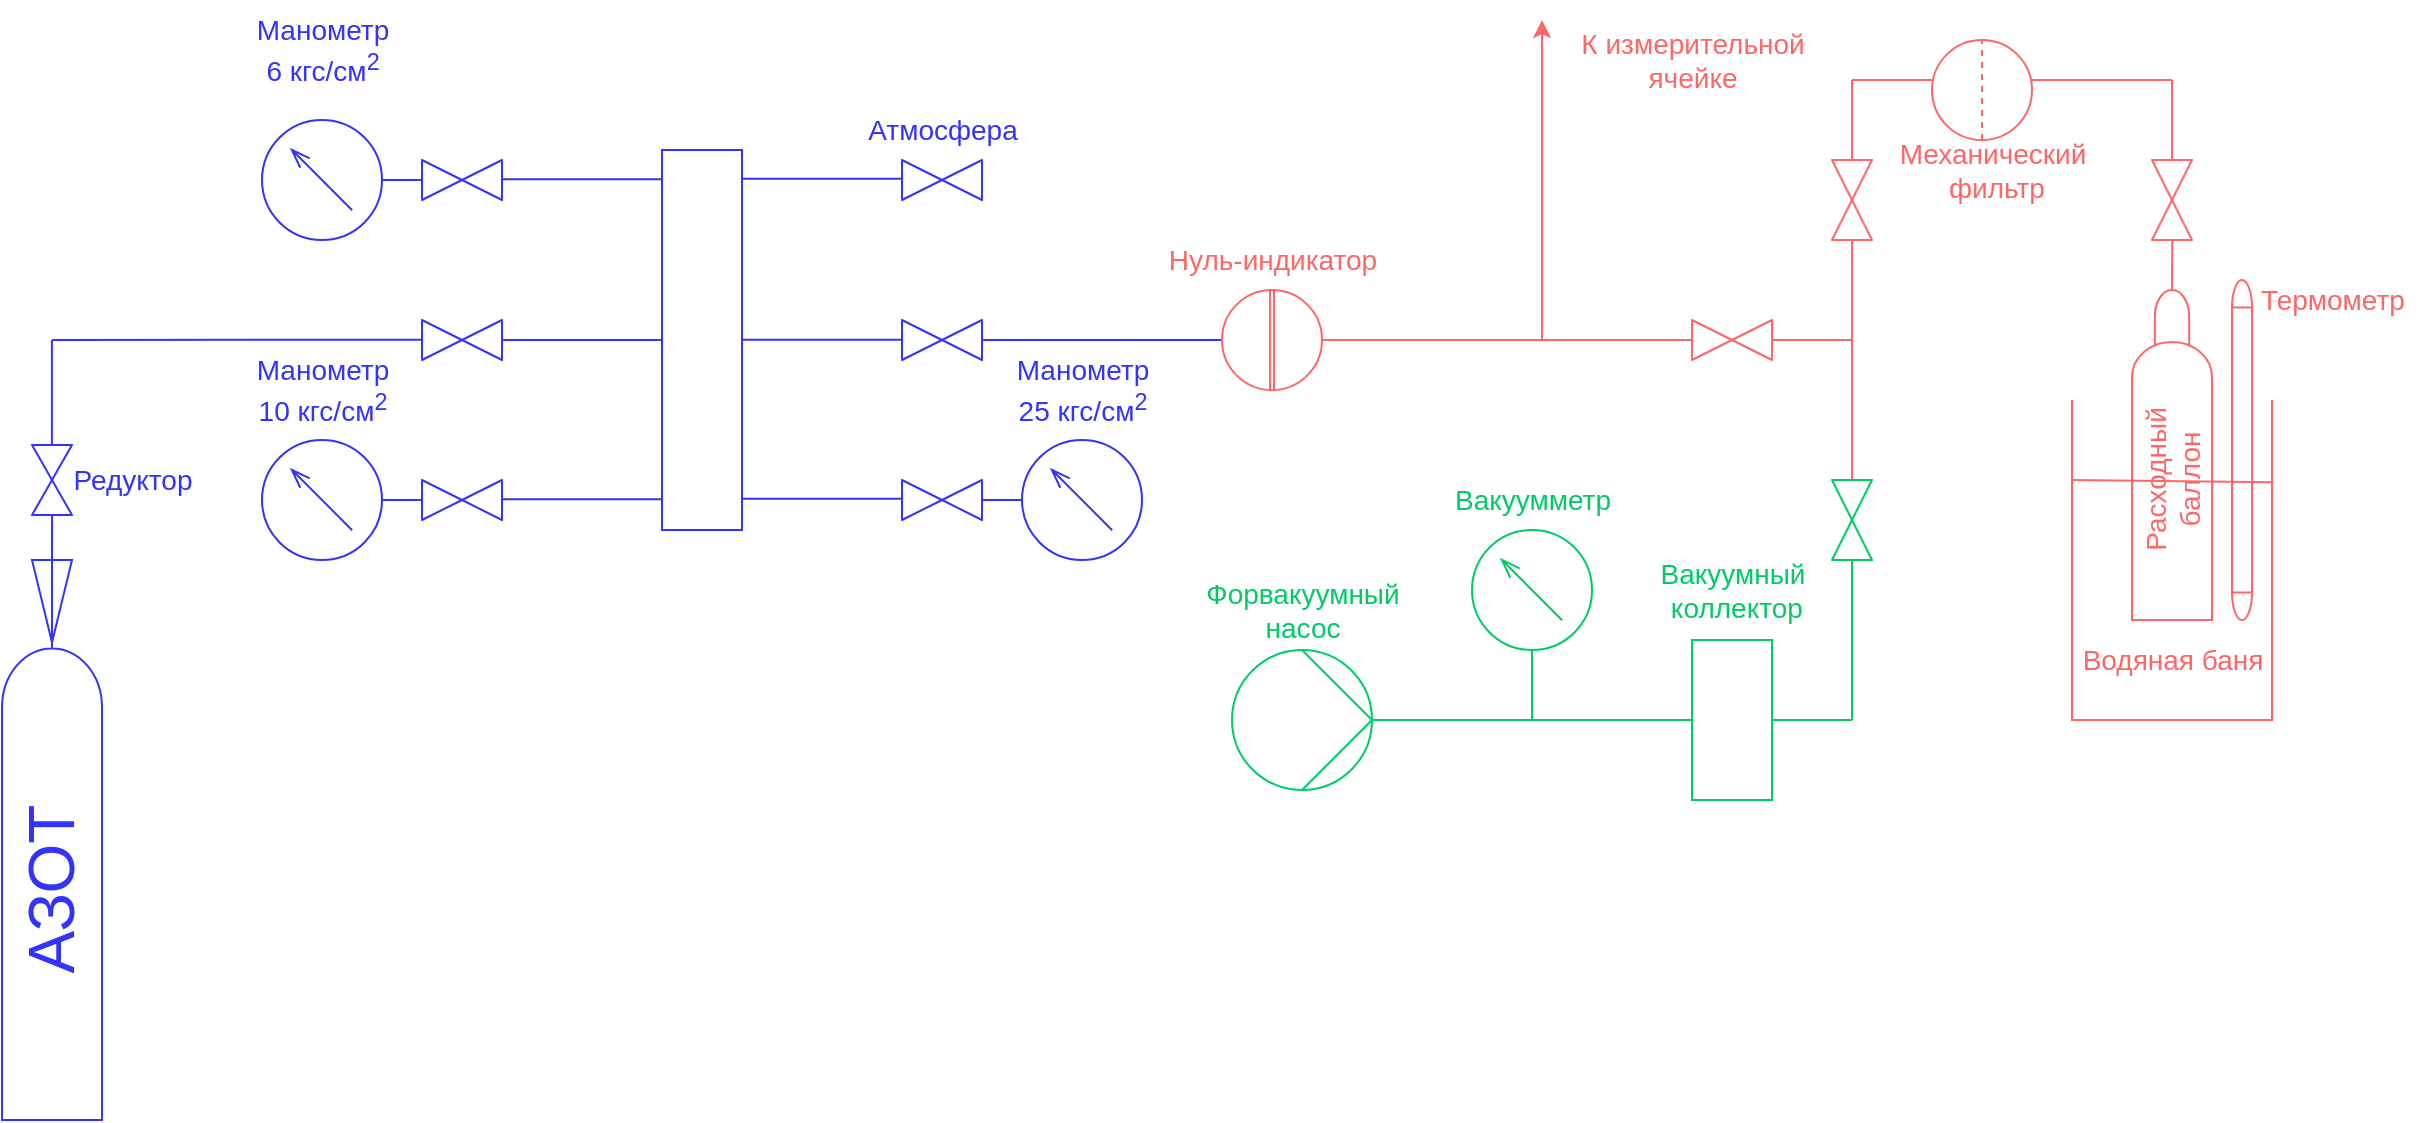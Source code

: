 <mxfile version="12.5.1" type="github">
  <diagram id="28PeY2RXEUUbJMJ925cM" name="Page-1">
    <mxGraphModel dx="1673" dy="876" grid="1" gridSize="10" guides="1" tooltips="1" connect="1" arrows="1" fold="1" page="1" pageScale="1" pageWidth="1654" pageHeight="1169" math="0" shadow="0">
      <root>
        <mxCell id="0"/>
        <mxCell id="1" parent="0"/>
        <mxCell id="wWVAUo-H3skDUArlrtCe-8" value="" style="shape=mxgraph.pid.vessels.bag;html=1;pointerEvents=1;align=center;verticalLabelPosition=bottom;verticalAlign=top;dashed=0;strokeColor=#3333FF;" parent="1" vertex="1">
          <mxGeometry x="115" y="440" width="50" height="280" as="geometry"/>
        </mxCell>
        <mxCell id="wWVAUo-H3skDUArlrtCe-9" value="&lt;font style=&quot;font-size: 32px&quot;&gt;АЗОТ&lt;/font&gt;" style="text;html=1;resizable=0;autosize=1;align=center;verticalAlign=middle;points=[];fillColor=none;strokeColor=none;rounded=0;rotation=-90;fontColor=#3333FF;" parent="1" vertex="1">
          <mxGeometry x="90" y="590" width="100" height="30" as="geometry"/>
        </mxCell>
        <mxCell id="wWVAUo-H3skDUArlrtCe-10" value="" style="verticalLabelPosition=bottom;align=center;html=1;verticalAlign=top;pointerEvents=1;dashed=0;shape=mxgraph.pid2valves.valve;valveType=gate;rotation=-90;strokeColor=#3333FF;" parent="1" vertex="1">
          <mxGeometry x="122.5" y="390" width="35" height="20" as="geometry"/>
        </mxCell>
        <mxCell id="wWVAUo-H3skDUArlrtCe-12" value="" style="endArrow=none;html=1;entryX=0;entryY=0.502;entryDx=0;entryDy=0;entryPerimeter=0;strokeColor=#3333FF;" parent="1" target="wWVAUo-H3skDUArlrtCe-10" edge="1">
          <mxGeometry width="50" height="50" relative="1" as="geometry">
            <mxPoint x="140" y="440" as="sourcePoint"/>
            <mxPoint x="190" y="470" as="targetPoint"/>
          </mxGeometry>
        </mxCell>
        <mxCell id="wWVAUo-H3skDUArlrtCe-14" value="&lt;font style=&quot;font-size: 14px&quot;&gt;Редуктор&lt;/font&gt;" style="text;html=1;resizable=0;autosize=1;align=center;verticalAlign=middle;points=[];fillColor=none;strokeColor=none;rounded=0;fontColor=#3333FF;" parent="1" vertex="1">
          <mxGeometry x="145" y="390" width="70" height="20" as="geometry"/>
        </mxCell>
        <mxCell id="wWVAUo-H3skDUArlrtCe-15" value="" style="endArrow=none;html=1;strokeColor=#3333FF;" parent="1" edge="1">
          <mxGeometry width="50" height="50" relative="1" as="geometry">
            <mxPoint x="139.94" y="383" as="sourcePoint"/>
            <mxPoint x="139.94" y="330" as="targetPoint"/>
          </mxGeometry>
        </mxCell>
        <mxCell id="wWVAUo-H3skDUArlrtCe-16" value="" style="endArrow=none;html=1;entryX=0;entryY=0.492;entryDx=0;entryDy=0;entryPerimeter=0;strokeColor=#3333FF;" parent="1" target="wWVAUo-H3skDUArlrtCe-18" edge="1">
          <mxGeometry width="50" height="50" relative="1" as="geometry">
            <mxPoint x="140" y="330" as="sourcePoint"/>
            <mxPoint x="275" y="330" as="targetPoint"/>
          </mxGeometry>
        </mxCell>
        <mxCell id="wWVAUo-H3skDUArlrtCe-18" value="" style="verticalLabelPosition=bottom;align=center;html=1;verticalAlign=top;pointerEvents=1;dashed=0;shape=mxgraph.pid2valves.valve;valveType=gate;strokeColor=#3333FF;" parent="1" vertex="1">
          <mxGeometry x="325" y="320" width="40" height="20" as="geometry"/>
        </mxCell>
        <mxCell id="wWVAUo-H3skDUArlrtCe-24" value="" style="endArrow=none;html=1;strokeColor=#3333FF;" parent="1" edge="1">
          <mxGeometry width="50" height="50" relative="1" as="geometry">
            <mxPoint x="365" y="330" as="sourcePoint"/>
            <mxPoint x="445" y="330" as="targetPoint"/>
          </mxGeometry>
        </mxCell>
        <mxCell id="wWVAUo-H3skDUArlrtCe-30" value="" style="perimeter=ellipsePerimeter;verticalLabelPosition=bottom;shadow=0;dashed=0;align=center;html=1;verticalAlign=top;shape=mxgraph.electrical.instruments.galvanometer;rotation=-45;strokeColor=#3333FF;" parent="1" vertex="1">
          <mxGeometry x="245" y="380" width="60" height="60" as="geometry"/>
        </mxCell>
        <mxCell id="wWVAUo-H3skDUArlrtCe-31" value="" style="perimeter=ellipsePerimeter;verticalLabelPosition=bottom;shadow=0;dashed=0;align=center;html=1;verticalAlign=top;shape=mxgraph.electrical.instruments.galvanometer;rotation=-45;strokeColor=#3333FF;" parent="1" vertex="1">
          <mxGeometry x="625" y="285" width="60" height="250" as="geometry"/>
        </mxCell>
        <mxCell id="wWVAUo-H3skDUArlrtCe-32" value="" style="perimeter=ellipsePerimeter;verticalLabelPosition=bottom;shadow=0;dashed=0;align=center;html=1;verticalAlign=top;shape=mxgraph.electrical.instruments.galvanometer;rotation=-45;strokeColor=#3333FF;" parent="1" vertex="1">
          <mxGeometry x="245" y="220" width="60" height="60" as="geometry"/>
        </mxCell>
        <mxCell id="wWVAUo-H3skDUArlrtCe-36" value="Манометр&lt;br&gt;6 кгс/см&lt;sup&gt;2&lt;/sup&gt;" style="text;html=1;resizable=0;autosize=1;align=center;verticalAlign=middle;points=[];fillColor=none;strokeColor=none;rounded=0;fontSize=14;fontColor=#3333FF;" parent="1" vertex="1">
          <mxGeometry x="235" y="160" width="80" height="50" as="geometry"/>
        </mxCell>
        <mxCell id="wWVAUo-H3skDUArlrtCe-37" value="Манометр&lt;br&gt;10 кгс/см&lt;sup&gt;2&lt;/sup&gt;" style="text;html=1;resizable=0;autosize=1;align=center;verticalAlign=middle;points=[];fillColor=none;strokeColor=none;rounded=0;fontSize=14;fontColor=#3333FF;" parent="1" vertex="1">
          <mxGeometry x="235" y="330" width="80" height="50" as="geometry"/>
        </mxCell>
        <mxCell id="wWVAUo-H3skDUArlrtCe-38" value="Манометр&lt;br&gt;25 кгс/см&lt;sup&gt;2&lt;/sup&gt;" style="text;html=1;resizable=0;autosize=1;align=center;verticalAlign=middle;points=[];fillColor=none;strokeColor=none;rounded=0;fontSize=14;fontColor=#3333FF;" parent="1" vertex="1">
          <mxGeometry x="615" y="330" width="80" height="50" as="geometry"/>
        </mxCell>
        <mxCell id="wWVAUo-H3skDUArlrtCe-43" value="Атмосфера" style="text;html=1;resizable=0;autosize=1;align=center;verticalAlign=middle;points=[];fillColor=none;strokeColor=none;rounded=0;fontSize=14;fontColor=#3333FF;" parent="1" vertex="1">
          <mxGeometry x="540" y="215" width="90" height="20" as="geometry"/>
        </mxCell>
        <mxCell id="wWVAUo-H3skDUArlrtCe-45" value="" style="verticalLabelPosition=bottom;align=center;html=1;verticalAlign=top;pointerEvents=1;dashed=0;shape=mxgraph.pid2valves.valve;valveType=gate;strokeColor=#3333FF;" parent="1" vertex="1">
          <mxGeometry x="325" y="240" width="40" height="20" as="geometry"/>
        </mxCell>
        <mxCell id="wWVAUo-H3skDUArlrtCe-46" value="" style="verticalLabelPosition=bottom;align=center;html=1;verticalAlign=top;pointerEvents=1;dashed=0;shape=mxgraph.pid2valves.valve;valveType=gate;strokeColor=#3333FF;" parent="1" vertex="1">
          <mxGeometry x="325" y="400" width="40" height="20" as="geometry"/>
        </mxCell>
        <mxCell id="wWVAUo-H3skDUArlrtCe-48" value="" style="endArrow=none;html=1;strokeColor=#3333FF;" parent="1" edge="1">
          <mxGeometry width="50" height="50" relative="1" as="geometry">
            <mxPoint x="365" y="249.58" as="sourcePoint"/>
            <mxPoint x="445" y="249.58" as="targetPoint"/>
          </mxGeometry>
        </mxCell>
        <mxCell id="wWVAUo-H3skDUArlrtCe-49" value="" style="endArrow=none;html=1;strokeColor=#3333FF;" parent="1" edge="1">
          <mxGeometry width="50" height="50" relative="1" as="geometry">
            <mxPoint x="365" y="409.58" as="sourcePoint"/>
            <mxPoint x="445" y="409.58" as="targetPoint"/>
          </mxGeometry>
        </mxCell>
        <mxCell id="wWVAUo-H3skDUArlrtCe-50" value="" style="endArrow=none;html=1;exitX=0.855;exitY=0.855;exitDx=0;exitDy=0;exitPerimeter=0;entryX=0.003;entryY=0.497;entryDx=0;entryDy=0;entryPerimeter=0;strokeColor=#3333FF;" parent="1" source="wWVAUo-H3skDUArlrtCe-32" target="wWVAUo-H3skDUArlrtCe-45" edge="1">
          <mxGeometry width="50" height="50" relative="1" as="geometry">
            <mxPoint x="315" y="270" as="sourcePoint"/>
            <mxPoint x="324" y="250" as="targetPoint"/>
          </mxGeometry>
        </mxCell>
        <mxCell id="wWVAUo-H3skDUArlrtCe-51" value="" style="endArrow=none;html=1;exitX=0.855;exitY=0.855;exitDx=0;exitDy=0;exitPerimeter=0;entryX=0.003;entryY=0.497;entryDx=0;entryDy=0;entryPerimeter=0;strokeColor=#3333FF;" parent="1" edge="1">
          <mxGeometry width="50" height="50" relative="1" as="geometry">
            <mxPoint x="305" y="410.03" as="sourcePoint"/>
            <mxPoint x="324.997" y="409.97" as="targetPoint"/>
          </mxGeometry>
        </mxCell>
        <mxCell id="wWVAUo-H3skDUArlrtCe-52" value="" style="shape=mxgraph.pid.vessels.tank,_vessel;html=1;pointerEvents=1;align=center;verticalLabelPosition=bottom;verticalAlign=top;dashed=0;fontSize=14;strokeColor=#3333FF;" parent="1" vertex="1">
          <mxGeometry x="445" y="235" width="40" height="190" as="geometry"/>
        </mxCell>
        <mxCell id="wWVAUo-H3skDUArlrtCe-54" value="" style="endArrow=none;html=1;strokeColor=#3333FF;" parent="1" edge="1">
          <mxGeometry width="50" height="50" relative="1" as="geometry">
            <mxPoint x="485" y="249.41" as="sourcePoint"/>
            <mxPoint x="565" y="249.41" as="targetPoint"/>
          </mxGeometry>
        </mxCell>
        <mxCell id="wWVAUo-H3skDUArlrtCe-55" value="" style="endArrow=none;html=1;strokeColor=#3333FF;" parent="1" edge="1">
          <mxGeometry width="50" height="50" relative="1" as="geometry">
            <mxPoint x="485" y="329.83" as="sourcePoint"/>
            <mxPoint x="565" y="329.83" as="targetPoint"/>
          </mxGeometry>
        </mxCell>
        <mxCell id="wWVAUo-H3skDUArlrtCe-56" value="" style="endArrow=none;html=1;strokeColor=#3333FF;" parent="1" edge="1">
          <mxGeometry width="50" height="50" relative="1" as="geometry">
            <mxPoint x="485" y="409.41" as="sourcePoint"/>
            <mxPoint x="565" y="409.41" as="targetPoint"/>
          </mxGeometry>
        </mxCell>
        <mxCell id="wWVAUo-H3skDUArlrtCe-57" value="" style="verticalLabelPosition=bottom;align=center;html=1;verticalAlign=top;pointerEvents=1;dashed=0;shape=mxgraph.pid2valves.valve;valveType=gate;strokeColor=#3333FF;" parent="1" vertex="1">
          <mxGeometry x="565" y="240" width="40" height="20" as="geometry"/>
        </mxCell>
        <mxCell id="wWVAUo-H3skDUArlrtCe-58" value="" style="verticalLabelPosition=bottom;align=center;html=1;verticalAlign=top;pointerEvents=1;dashed=0;shape=mxgraph.pid2valves.valve;valveType=gate;strokeColor=#3333FF;" parent="1" vertex="1">
          <mxGeometry x="565" y="320" width="40" height="20" as="geometry"/>
        </mxCell>
        <mxCell id="wWVAUo-H3skDUArlrtCe-59" value="" style="verticalLabelPosition=bottom;align=center;html=1;verticalAlign=top;pointerEvents=1;dashed=0;shape=mxgraph.pid2valves.valve;valveType=gate;strokeColor=#3333FF;" parent="1" vertex="1">
          <mxGeometry x="565" y="400" width="40" height="20" as="geometry"/>
        </mxCell>
        <mxCell id="wWVAUo-H3skDUArlrtCe-60" value="" style="endArrow=none;html=1;exitX=0.855;exitY=0.855;exitDx=0;exitDy=0;exitPerimeter=0;entryX=0.003;entryY=0.497;entryDx=0;entryDy=0;entryPerimeter=0;strokeColor=#3333FF;" parent="1" edge="1">
          <mxGeometry width="50" height="50" relative="1" as="geometry">
            <mxPoint x="605" y="410.06" as="sourcePoint"/>
            <mxPoint x="624.997" y="410.0" as="targetPoint"/>
          </mxGeometry>
        </mxCell>
        <mxCell id="wWVAUo-H3skDUArlrtCe-62" value="" style="endArrow=none;html=1;fontSize=14;entryX=0.5;entryY=1;entryDx=0;entryDy=0;strokeColor=#3333FF;" parent="1" edge="1">
          <mxGeometry width="50" height="50" relative="1" as="geometry">
            <mxPoint x="605" y="330" as="sourcePoint"/>
            <mxPoint x="725" y="330" as="targetPoint"/>
          </mxGeometry>
        </mxCell>
        <mxCell id="wWVAUo-H3skDUArlrtCe-63" value="Нуль-индикатор" style="text;html=1;resizable=0;autosize=1;align=center;verticalAlign=middle;points=[];fillColor=none;strokeColor=none;rounded=0;fontSize=14;fontColor=#FF6666;" parent="1" vertex="1">
          <mxGeometry x="690" y="280" width="120" height="20" as="geometry"/>
        </mxCell>
        <mxCell id="wWVAUo-H3skDUArlrtCe-64" value="" style="html=1;outlineConnect=0;align=center;dashed=0;aspect=fixed;shape=mxgraph.pid2inst.discInst;mounting=local;fontSize=14;rotation=90;fontColor=#33FF99;strokeColor=#FF6666;" parent="1" vertex="1">
          <mxGeometry x="725" y="305" width="50" height="50" as="geometry"/>
        </mxCell>
        <mxCell id="wWVAUo-H3skDUArlrtCe-65" value="" style="endArrow=none;html=1;fontSize=14;fontColor=#33FF99;strokeColor=#FF6666;" parent="1" edge="1">
          <mxGeometry width="50" height="50" relative="1" as="geometry">
            <mxPoint x="775" y="330" as="sourcePoint"/>
            <mxPoint x="885" y="330" as="targetPoint"/>
          </mxGeometry>
        </mxCell>
        <mxCell id="wWVAUo-H3skDUArlrtCe-67" value="" style="endArrow=classic;html=1;fontSize=14;fontColor=#33FF99;strokeColor=#FF6666;" parent="1" edge="1">
          <mxGeometry width="50" height="50" relative="1" as="geometry">
            <mxPoint x="885" y="330" as="sourcePoint"/>
            <mxPoint x="885" y="170" as="targetPoint"/>
          </mxGeometry>
        </mxCell>
        <mxCell id="wWVAUo-H3skDUArlrtCe-68" value="К измерительной &lt;br&gt;ячейке" style="text;html=1;resizable=0;autosize=1;align=center;verticalAlign=middle;points=[];fillColor=none;strokeColor=none;rounded=0;fontSize=14;fontColor=#FF6666;" parent="1" vertex="1">
          <mxGeometry x="895" y="170" width="130" height="40" as="geometry"/>
        </mxCell>
        <mxCell id="2cslVzQGtRZGg1Vlj-lh-2" value="" style="endArrow=none;html=1;fontColor=#33FF99;strokeColor=#FF6666;" edge="1" parent="1">
          <mxGeometry width="50" height="50" relative="1" as="geometry">
            <mxPoint x="880" y="330" as="sourcePoint"/>
            <mxPoint x="960" y="330" as="targetPoint"/>
          </mxGeometry>
        </mxCell>
        <mxCell id="2cslVzQGtRZGg1Vlj-lh-3" value="" style="verticalLabelPosition=bottom;align=center;html=1;verticalAlign=top;pointerEvents=1;dashed=0;shape=mxgraph.pid2valves.valve;valveType=gate;fontColor=#33FF99;strokeColor=#FF6666;" vertex="1" parent="1">
          <mxGeometry x="960" y="320" width="40" height="20" as="geometry"/>
        </mxCell>
        <mxCell id="2cslVzQGtRZGg1Vlj-lh-4" value="" style="endArrow=none;html=1;fontColor=#33FF99;strokeColor=#FF6666;" edge="1" parent="1">
          <mxGeometry width="50" height="50" relative="1" as="geometry">
            <mxPoint x="1000" y="330" as="sourcePoint"/>
            <mxPoint x="1040" y="330" as="targetPoint"/>
          </mxGeometry>
        </mxCell>
        <mxCell id="2cslVzQGtRZGg1Vlj-lh-5" value="" style="endArrow=none;html=1;fontColor=#33FF99;strokeColor=#FF6666;" edge="1" parent="1">
          <mxGeometry width="50" height="50" relative="1" as="geometry">
            <mxPoint x="1040" y="400" as="sourcePoint"/>
            <mxPoint x="1040" y="330" as="targetPoint"/>
          </mxGeometry>
        </mxCell>
        <mxCell id="2cslVzQGtRZGg1Vlj-lh-6" value="" style="endArrow=none;html=1;fontColor=#33FF99;strokeColor=#FF6666;" edge="1" parent="1">
          <mxGeometry width="50" height="50" relative="1" as="geometry">
            <mxPoint x="1040" y="330" as="sourcePoint"/>
            <mxPoint x="1040" y="280" as="targetPoint"/>
          </mxGeometry>
        </mxCell>
        <mxCell id="2cslVzQGtRZGg1Vlj-lh-7" value="" style="verticalLabelPosition=bottom;align=center;html=1;verticalAlign=top;pointerEvents=1;dashed=0;shape=mxgraph.pid2valves.valve;valveType=gate;rotation=-90;fontColor=#33FF99;strokeColor=#FF6666;" vertex="1" parent="1">
          <mxGeometry x="1020" y="250" width="40" height="20" as="geometry"/>
        </mxCell>
        <mxCell id="2cslVzQGtRZGg1Vlj-lh-8" value="" style="endArrow=none;html=1;fontColor=#33FF99;strokeColor=#FF6666;" edge="1" parent="1">
          <mxGeometry width="50" height="50" relative="1" as="geometry">
            <mxPoint x="1040" y="240" as="sourcePoint"/>
            <mxPoint x="1040" y="200" as="targetPoint"/>
          </mxGeometry>
        </mxCell>
        <mxCell id="2cslVzQGtRZGg1Vlj-lh-9" value="" style="endArrow=none;html=1;fontColor=#33FF99;strokeColor=#FF6666;" edge="1" parent="1">
          <mxGeometry width="50" height="50" relative="1" as="geometry">
            <mxPoint x="1040" y="200" as="sourcePoint"/>
            <mxPoint x="1080" y="200" as="targetPoint"/>
          </mxGeometry>
        </mxCell>
        <mxCell id="2cslVzQGtRZGg1Vlj-lh-10" value="" style="html=1;outlineConnect=0;align=center;dashed=0;aspect=fixed;shape=mxgraph.pid2inst.discInst;mounting=inaccessible;direction=south;rotation=-180;fontColor=#33FF99;strokeColor=#FF6666;" vertex="1" parent="1">
          <mxGeometry x="1080" y="180" width="50" height="50" as="geometry"/>
        </mxCell>
        <mxCell id="2cslVzQGtRZGg1Vlj-lh-12" value="" style="endArrow=none;html=1;fontColor=#33FF99;strokeColor=#FF6666;" edge="1" parent="1">
          <mxGeometry width="50" height="50" relative="1" as="geometry">
            <mxPoint x="1130" y="200" as="sourcePoint"/>
            <mxPoint x="1200" y="200" as="targetPoint"/>
          </mxGeometry>
        </mxCell>
        <mxCell id="2cslVzQGtRZGg1Vlj-lh-13" value="Механический&lt;br style=&quot;font-size: 14px;&quot;&gt;&amp;nbsp;фильтр" style="text;html=1;resizable=0;autosize=1;align=center;verticalAlign=middle;points=[];fillColor=none;strokeColor=none;rounded=0;fontColor=#FF6666;fontSize=14;" vertex="1" parent="1">
          <mxGeometry x="1055" y="225" width="110" height="40" as="geometry"/>
        </mxCell>
        <mxCell id="2cslVzQGtRZGg1Vlj-lh-14" value="" style="endArrow=none;html=1;fontColor=#33FF99;strokeColor=#FF6666;" edge="1" parent="1">
          <mxGeometry width="50" height="50" relative="1" as="geometry">
            <mxPoint x="1200" y="240" as="sourcePoint"/>
            <mxPoint x="1200" y="200" as="targetPoint"/>
          </mxGeometry>
        </mxCell>
        <mxCell id="2cslVzQGtRZGg1Vlj-lh-15" value="" style="verticalLabelPosition=bottom;align=center;html=1;verticalAlign=top;pointerEvents=1;dashed=0;shape=mxgraph.pid2valves.valve;valveType=gate;rotation=-90;fontColor=#33FF99;strokeColor=#FF6666;" vertex="1" parent="1">
          <mxGeometry x="1180" y="250" width="40" height="20" as="geometry"/>
        </mxCell>
        <mxCell id="2cslVzQGtRZGg1Vlj-lh-17" value="" style="shape=mxgraph.pid.vessels.container,_tank,_cistern;html=1;pointerEvents=1;align=center;verticalLabelPosition=bottom;verticalAlign=top;dashed=0;fontColor=#33FF99;strokeColor=#FF6666;" vertex="1" parent="1">
          <mxGeometry x="1150" y="360" width="100" height="160" as="geometry"/>
        </mxCell>
        <mxCell id="2cslVzQGtRZGg1Vlj-lh-18" value="" style="shape=mxgraph.pid.vessels.gas_bottle;html=1;pointerEvents=1;align=center;verticalLabelPosition=bottom;verticalAlign=top;dashed=0;fontColor=#33FF99;strokeColor=#FF6666;" vertex="1" parent="1">
          <mxGeometry x="1180" y="305" width="40" height="165" as="geometry"/>
        </mxCell>
        <mxCell id="2cslVzQGtRZGg1Vlj-lh-19" value="" style="shape=mxgraph.pid.vessels.tank;html=1;pointerEvents=1;align=center;verticalLabelPosition=bottom;verticalAlign=top;dashed=0;fontColor=#33FF99;strokeColor=#FF6666;" vertex="1" parent="1">
          <mxGeometry x="1230" y="300" width="10" height="170" as="geometry"/>
        </mxCell>
        <mxCell id="2cslVzQGtRZGg1Vlj-lh-20" value="" style="endArrow=none;html=1;entryX=1.007;entryY=0.257;entryDx=0;entryDy=0;entryPerimeter=0;fontColor=#33FF99;strokeColor=#FF6666;" edge="1" parent="1" target="2cslVzQGtRZGg1Vlj-lh-17">
          <mxGeometry width="50" height="50" relative="1" as="geometry">
            <mxPoint x="1150" y="400" as="sourcePoint"/>
            <mxPoint x="1200" y="350" as="targetPoint"/>
          </mxGeometry>
        </mxCell>
        <mxCell id="2cslVzQGtRZGg1Vlj-lh-21" value="Водяная баня" style="text;html=1;resizable=0;autosize=1;align=center;verticalAlign=middle;points=[];fillColor=none;strokeColor=none;rounded=0;fontColor=#FF6666;fontSize=14;" vertex="1" parent="1">
          <mxGeometry x="1145" y="480" width="110" height="20" as="geometry"/>
        </mxCell>
        <mxCell id="2cslVzQGtRZGg1Vlj-lh-22" value="Расходный &lt;br style=&quot;font-size: 14px;&quot;&gt;баллон" style="text;html=1;resizable=0;autosize=1;align=center;verticalAlign=middle;points=[];fillColor=none;strokeColor=none;rounded=0;rotation=-90;fontColor=#FF6666;fontSize=14;" vertex="1" parent="1">
          <mxGeometry x="1155" y="380" width="90" height="40" as="geometry"/>
        </mxCell>
        <mxCell id="2cslVzQGtRZGg1Vlj-lh-23" value="Термометр" style="text;html=1;resizable=0;autosize=1;align=center;verticalAlign=middle;points=[];fillColor=none;strokeColor=none;rounded=0;fontColor=#FF6666;fontSize=14;" vertex="1" parent="1">
          <mxGeometry x="1235" y="300" width="90" height="20" as="geometry"/>
        </mxCell>
        <mxCell id="2cslVzQGtRZGg1Vlj-lh-24" value="" style="endArrow=none;html=1;entryX=-0.011;entryY=0.506;entryDx=0;entryDy=0;entryPerimeter=0;fontColor=#33FF99;strokeColor=#FF6666;" edge="1" parent="1" target="2cslVzQGtRZGg1Vlj-lh-15">
          <mxGeometry width="50" height="50" relative="1" as="geometry">
            <mxPoint x="1200" y="305" as="sourcePoint"/>
            <mxPoint x="1250" y="255" as="targetPoint"/>
          </mxGeometry>
        </mxCell>
        <mxCell id="2cslVzQGtRZGg1Vlj-lh-25" value="" style="verticalLabelPosition=bottom;align=center;html=1;verticalAlign=top;pointerEvents=1;dashed=0;shape=mxgraph.pid2valves.valve;valveType=gate;rotation=-90;strokeColor=#00CC66;" vertex="1" parent="1">
          <mxGeometry x="1020" y="410" width="40" height="20" as="geometry"/>
        </mxCell>
        <mxCell id="2cslVzQGtRZGg1Vlj-lh-26" value="" style="endArrow=none;html=1;strokeColor=#00CC66;" edge="1" parent="1">
          <mxGeometry width="50" height="50" relative="1" as="geometry">
            <mxPoint x="1040" y="520" as="sourcePoint"/>
            <mxPoint x="1040" y="440" as="targetPoint"/>
          </mxGeometry>
        </mxCell>
        <mxCell id="2cslVzQGtRZGg1Vlj-lh-27" value="" style="endArrow=none;html=1;strokeColor=#00CC66;" edge="1" parent="1">
          <mxGeometry width="50" height="50" relative="1" as="geometry">
            <mxPoint x="1000" y="520" as="sourcePoint"/>
            <mxPoint x="1040" y="520" as="targetPoint"/>
          </mxGeometry>
        </mxCell>
        <mxCell id="2cslVzQGtRZGg1Vlj-lh-28" value="" style="shape=mxgraph.pid.vessels.tank,_vessel;html=1;pointerEvents=1;align=center;verticalLabelPosition=bottom;verticalAlign=top;dashed=0;strokeColor=#00CC66;" vertex="1" parent="1">
          <mxGeometry x="960" y="480" width="40" height="80" as="geometry"/>
        </mxCell>
        <mxCell id="2cslVzQGtRZGg1Vlj-lh-29" value="Вакуумный&lt;br style=&quot;font-size: 14px;&quot;&gt;&amp;nbsp;коллектор" style="text;html=1;resizable=0;autosize=1;align=center;verticalAlign=middle;points=[];fillColor=none;strokeColor=none;rounded=0;fontColor=#00CC66;fontSize=14;" vertex="1" parent="1">
          <mxGeometry x="935" y="435" width="90" height="40" as="geometry"/>
        </mxCell>
        <mxCell id="2cslVzQGtRZGg1Vlj-lh-30" value="" style="endArrow=none;html=1;strokeColor=#00CC66;" edge="1" parent="1">
          <mxGeometry width="50" height="50" relative="1" as="geometry">
            <mxPoint x="880" y="520" as="sourcePoint"/>
            <mxPoint x="960" y="520" as="targetPoint"/>
          </mxGeometry>
        </mxCell>
        <mxCell id="2cslVzQGtRZGg1Vlj-lh-31" value="" style="endArrow=none;html=1;strokeColor=#00CC66;" edge="1" parent="1">
          <mxGeometry width="50" height="50" relative="1" as="geometry">
            <mxPoint x="880" y="520" as="sourcePoint"/>
            <mxPoint x="880" y="480" as="targetPoint"/>
          </mxGeometry>
        </mxCell>
        <mxCell id="2cslVzQGtRZGg1Vlj-lh-32" value="" style="endArrow=none;html=1;strokeColor=#00CC66;" edge="1" parent="1">
          <mxGeometry width="50" height="50" relative="1" as="geometry">
            <mxPoint x="800" y="520" as="sourcePoint"/>
            <mxPoint x="880" y="520" as="targetPoint"/>
          </mxGeometry>
        </mxCell>
        <mxCell id="2cslVzQGtRZGg1Vlj-lh-33" value="" style="shape=mxgraph.pid.pumps_-_iso.pump_(liquid);html=1;pointerEvents=1;align=center;verticalLabelPosition=bottom;verticalAlign=top;dashed=0;strokeColor=#00CC66;" vertex="1" parent="1">
          <mxGeometry x="730" y="485" width="70" height="70" as="geometry"/>
        </mxCell>
        <mxCell id="2cslVzQGtRZGg1Vlj-lh-36" value="" style="perimeter=ellipsePerimeter;verticalLabelPosition=bottom;shadow=0;dashed=0;align=center;html=1;verticalAlign=top;shape=mxgraph.electrical.instruments.galvanometer;rotation=-45;strokeColor=#00CC66;" vertex="1" parent="1">
          <mxGeometry x="850" y="330" width="60" height="250" as="geometry"/>
        </mxCell>
        <mxCell id="2cslVzQGtRZGg1Vlj-lh-37" value="Вакуумметр" style="text;html=1;resizable=0;autosize=1;align=center;verticalAlign=middle;points=[];fillColor=none;strokeColor=none;rounded=0;fontColor=#00CC66;fontSize=14;" vertex="1" parent="1">
          <mxGeometry x="835" y="400" width="90" height="20" as="geometry"/>
        </mxCell>
        <mxCell id="2cslVzQGtRZGg1Vlj-lh-38" value="Форвакуумный &lt;br style=&quot;font-size: 14px;&quot;&gt;насос" style="text;html=1;resizable=0;autosize=1;align=center;verticalAlign=middle;points=[];fillColor=none;strokeColor=none;rounded=0;fontColor=#00CC66;fontSize=14;" vertex="1" parent="1">
          <mxGeometry x="710" y="445" width="110" height="40" as="geometry"/>
        </mxCell>
      </root>
    </mxGraphModel>
  </diagram>
</mxfile>

